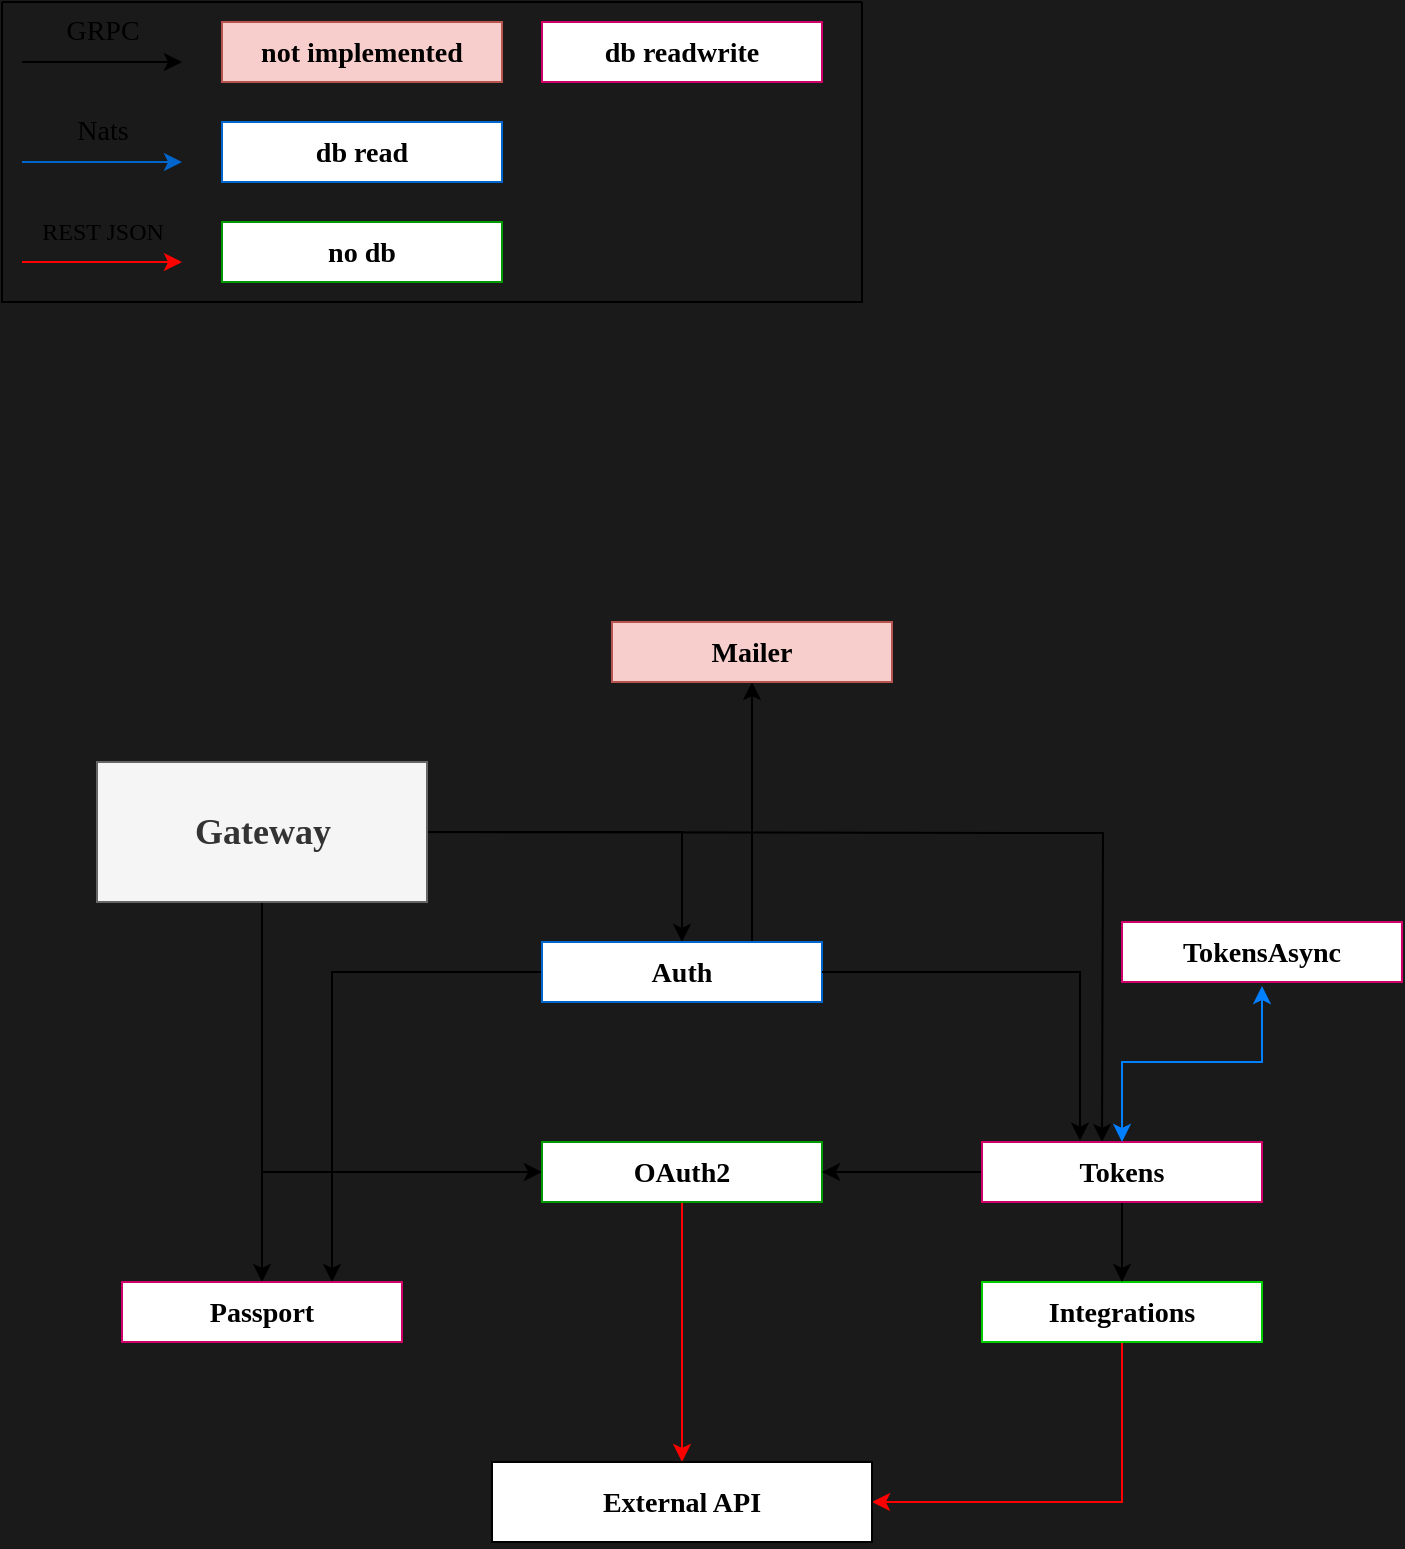 <mxfile version="20.5.3" type="embed"><diagram name="Page-1" id="3UclL5kyzWq9DSIwJwr_"><mxGraphModel dx="689" dy="1683" grid="1" gridSize="10" guides="1" tooltips="1" connect="1" arrows="1" fold="1" page="1" pageScale="1" pageWidth="850" pageHeight="1100" background="#1A1A1A" math="0" shadow="0"><root><mxCell id="0"/><mxCell id="1" parent="0"/><mxCell id="XDPCOqW1gCRxtCuS24-K-14" style="edgeStyle=orthogonalEdgeStyle;rounded=0;orthogonalLoop=1;jettySize=auto;html=1;exitX=1;exitY=0.5;exitDx=0;exitDy=0;" parent="1" source="XDPCOqW1gCRxtCuS24-K-2" target="XDPCOqW1gCRxtCuS24-K-6" edge="1"><mxGeometry relative="1" as="geometry"/></mxCell><mxCell id="XDPCOqW1gCRxtCuS24-K-16" style="edgeStyle=orthogonalEdgeStyle;rounded=0;orthogonalLoop=1;jettySize=auto;html=1;exitX=1;exitY=0.5;exitDx=0;exitDy=0;entryX=0.5;entryY=0;entryDx=0;entryDy=0;" parent="1" edge="1"><mxGeometry relative="1" as="geometry"><mxPoint x="200" y="-115" as="sourcePoint"/><mxPoint x="560" y="40" as="targetPoint"/></mxGeometry></mxCell><mxCell id="XDPCOqW1gCRxtCuS24-K-17" style="edgeStyle=orthogonalEdgeStyle;rounded=0;orthogonalLoop=1;jettySize=auto;html=1;exitX=0.5;exitY=1;exitDx=0;exitDy=0;entryX=0;entryY=0.5;entryDx=0;entryDy=0;" parent="1" source="XDPCOqW1gCRxtCuS24-K-2" target="XDPCOqW1gCRxtCuS24-K-5" edge="1"><mxGeometry relative="1" as="geometry"/></mxCell><mxCell id="XDPCOqW1gCRxtCuS24-K-19" style="edgeStyle=orthogonalEdgeStyle;rounded=0;orthogonalLoop=1;jettySize=auto;html=1;exitX=0.5;exitY=1;exitDx=0;exitDy=0;entryX=0.5;entryY=0;entryDx=0;entryDy=0;" parent="1" source="XDPCOqW1gCRxtCuS24-K-2" target="XDPCOqW1gCRxtCuS24-K-10" edge="1"><mxGeometry relative="1" as="geometry"/></mxCell><mxCell id="XDPCOqW1gCRxtCuS24-K-2" value="&lt;h3 style=&quot;font-size: 18px;&quot;&gt;&lt;font face=&quot;Comic Sans MS&quot; style=&quot;font-size: 18px;&quot;&gt;Gateway&lt;/font&gt;&lt;/h3&gt;" style="rounded=0;whiteSpace=wrap;html=1;fontSize=18;fillColor=#f5f5f5;strokeColor=#666666;fontColor=#333333;" parent="1" vertex="1"><mxGeometry x="57.5" y="-150" width="165" height="70" as="geometry"/></mxCell><mxCell id="XDPCOqW1gCRxtCuS24-K-32" style="edgeStyle=orthogonalEdgeStyle;rounded=0;orthogonalLoop=1;jettySize=auto;html=1;exitX=0.5;exitY=1;exitDx=0;exitDy=0;entryX=1;entryY=0.5;entryDx=0;entryDy=0;strokeColor=#FF0000;" parent="1" source="XDPCOqW1gCRxtCuS24-K-4" target="XDPCOqW1gCRxtCuS24-K-30" edge="1"><mxGeometry relative="1" as="geometry"/></mxCell><mxCell id="XDPCOqW1gCRxtCuS24-K-4" value="&lt;h3&gt;&lt;font face=&quot;Comic Sans MS&quot;&gt;Integrations&lt;/font&gt;&lt;/h3&gt;" style="rounded=0;whiteSpace=wrap;html=1;strokeColor=#00CC00;" parent="1" vertex="1"><mxGeometry x="500" y="110" width="140" height="30" as="geometry"/></mxCell><mxCell id="XDPCOqW1gCRxtCuS24-K-31" style="edgeStyle=orthogonalEdgeStyle;rounded=0;orthogonalLoop=1;jettySize=auto;html=1;exitX=0.5;exitY=1;exitDx=0;exitDy=0;strokeColor=#FF0000;" parent="1" source="XDPCOqW1gCRxtCuS24-K-5" target="XDPCOqW1gCRxtCuS24-K-30" edge="1"><mxGeometry relative="1" as="geometry"/></mxCell><mxCell id="XDPCOqW1gCRxtCuS24-K-5" value="&lt;h3&gt;&lt;font face=&quot;Comic Sans MS&quot;&gt;OAuth2&lt;/font&gt;&lt;/h3&gt;" style="rounded=0;whiteSpace=wrap;html=1;gradientColor=none;strokeColor=#009900;" parent="1" vertex="1"><mxGeometry x="280" y="40" width="140" height="30" as="geometry"/></mxCell><mxCell id="XDPCOqW1gCRxtCuS24-K-25" style="edgeStyle=orthogonalEdgeStyle;rounded=0;orthogonalLoop=1;jettySize=auto;html=1;exitX=0;exitY=0.5;exitDx=0;exitDy=0;entryX=0.75;entryY=0;entryDx=0;entryDy=0;" parent="1" source="XDPCOqW1gCRxtCuS24-K-6" target="XDPCOqW1gCRxtCuS24-K-10" edge="1"><mxGeometry relative="1" as="geometry"/></mxCell><mxCell id="XDPCOqW1gCRxtCuS24-K-29" style="edgeStyle=orthogonalEdgeStyle;rounded=0;orthogonalLoop=1;jettySize=auto;html=1;exitX=0.75;exitY=0;exitDx=0;exitDy=0;" parent="1" source="XDPCOqW1gCRxtCuS24-K-6" target="XDPCOqW1gCRxtCuS24-K-27" edge="1"><mxGeometry relative="1" as="geometry"/></mxCell><mxCell id="XDPCOqW1gCRxtCuS24-K-6" value="&lt;h3&gt;&lt;font face=&quot;Comic Sans MS&quot;&gt;Auth&lt;/font&gt;&lt;/h3&gt;" style="rounded=0;whiteSpace=wrap;html=1;gradientColor=none;strokeColor=#0066CC;" parent="1" vertex="1"><mxGeometry x="280" y="-60" width="140" height="30" as="geometry"/></mxCell><mxCell id="XDPCOqW1gCRxtCuS24-K-12" style="edgeStyle=orthogonalEdgeStyle;rounded=0;orthogonalLoop=1;jettySize=auto;html=1;exitX=0;exitY=0.5;exitDx=0;exitDy=0;" parent="1" source="XDPCOqW1gCRxtCuS24-K-7" target="XDPCOqW1gCRxtCuS24-K-5" edge="1"><mxGeometry relative="1" as="geometry"/></mxCell><mxCell id="XDPCOqW1gCRxtCuS24-K-13" style="edgeStyle=orthogonalEdgeStyle;rounded=0;orthogonalLoop=1;jettySize=auto;html=1;exitX=0.5;exitY=1;exitDx=0;exitDy=0;entryX=0.5;entryY=0;entryDx=0;entryDy=0;" parent="1" source="XDPCOqW1gCRxtCuS24-K-7" target="XDPCOqW1gCRxtCuS24-K-4" edge="1"><mxGeometry relative="1" as="geometry"/></mxCell><mxCell id="XDPCOqW1gCRxtCuS24-K-7" value="&lt;h3&gt;&lt;font face=&quot;Comic Sans MS&quot;&gt;Tokens&lt;/font&gt;&lt;/h3&gt;" style="rounded=0;whiteSpace=wrap;html=1;strokeColor=#CC0066;" parent="1" vertex="1"><mxGeometry x="500" y="40" width="140" height="30" as="geometry"/></mxCell><mxCell id="XDPCOqW1gCRxtCuS24-K-11" style="edgeStyle=orthogonalEdgeStyle;rounded=0;orthogonalLoop=1;jettySize=auto;html=1;exitX=0.5;exitY=1;exitDx=0;exitDy=0;entryX=0.5;entryY=0;entryDx=0;entryDy=0;startArrow=classic;startFill=1;strokeColor=#007FFF;" parent="1" source="XDPCOqW1gCRxtCuS24-K-8" target="XDPCOqW1gCRxtCuS24-K-7" edge="1"><mxGeometry relative="1" as="geometry"/></mxCell><mxCell id="XDPCOqW1gCRxtCuS24-K-8" value="&lt;h3&gt;&lt;font face=&quot;Comic Sans MS&quot;&gt;TokensAsync&lt;/font&gt;&lt;/h3&gt;" style="rounded=0;whiteSpace=wrap;html=1;perimeterSpacing=2;strokeColor=#CC0066;" parent="1" vertex="1"><mxGeometry x="570" y="-70" width="140" height="30" as="geometry"/></mxCell><mxCell id="XDPCOqW1gCRxtCuS24-K-10" value="&lt;h3&gt;&lt;font face=&quot;Comic Sans MS&quot;&gt;Passport&lt;/font&gt;&lt;/h3&gt;" style="rounded=0;whiteSpace=wrap;html=1;strokeColor=#CC0066;" parent="1" vertex="1"><mxGeometry x="70" y="110" width="140" height="30" as="geometry"/></mxCell><mxCell id="XDPCOqW1gCRxtCuS24-K-24" style="edgeStyle=orthogonalEdgeStyle;rounded=0;orthogonalLoop=1;jettySize=auto;html=1;exitX=1;exitY=0.5;exitDx=0;exitDy=0;entryX=0.35;entryY=-0.022;entryDx=0;entryDy=0;entryPerimeter=0;" parent="1" source="XDPCOqW1gCRxtCuS24-K-6" target="XDPCOqW1gCRxtCuS24-K-7" edge="1"><mxGeometry relative="1" as="geometry"/></mxCell><mxCell id="XDPCOqW1gCRxtCuS24-K-27" value="&lt;h3&gt;&lt;font face=&quot;Comic Sans MS&quot;&gt;Mailer&lt;/font&gt;&lt;/h3&gt;" style="rounded=0;whiteSpace=wrap;html=1;fillColor=#f8cecc;strokeColor=#b85450;" parent="1" vertex="1"><mxGeometry x="315" y="-220" width="140" height="30" as="geometry"/></mxCell><mxCell id="XDPCOqW1gCRxtCuS24-K-30" value="&lt;h3&gt;&lt;font face=&quot;Comic Sans MS&quot;&gt;External API&lt;/font&gt;&lt;/h3&gt;" style="rounded=0;whiteSpace=wrap;html=1;" parent="1" vertex="1"><mxGeometry x="255" y="200" width="190" height="40" as="geometry"/></mxCell><mxCell id="XDPCOqW1gCRxtCuS24-K-39" value="" style="swimlane;startSize=0;" parent="1" vertex="1"><mxGeometry x="10" y="-530" width="430" height="150" as="geometry"/></mxCell><mxCell id="XDPCOqW1gCRxtCuS24-K-37" value="&lt;font style=&quot;font-size: 14px;&quot; face=&quot;Comic Sans MS&quot;&gt;GRPC&lt;/font&gt;" style="text;html=1;align=center;verticalAlign=middle;resizable=0;points=[];autosize=1;strokeColor=none;fillColor=none;" parent="XDPCOqW1gCRxtCuS24-K-39" vertex="1"><mxGeometry x="20" width="60" height="30" as="geometry"/></mxCell><mxCell id="XDPCOqW1gCRxtCuS24-K-33" value="" style="endArrow=classic;html=1;rounded=0;" parent="XDPCOqW1gCRxtCuS24-K-39" edge="1"><mxGeometry width="50" height="50" relative="1" as="geometry"><mxPoint x="10" y="30" as="sourcePoint"/><mxPoint x="90" y="30" as="targetPoint"/></mxGeometry></mxCell><mxCell id="XDPCOqW1gCRxtCuS24-K-41" value="&lt;font style=&quot;font-size: 14px;&quot; face=&quot;Comic Sans MS&quot;&gt;Nats&lt;/font&gt;" style="text;html=1;align=center;verticalAlign=middle;resizable=0;points=[];autosize=1;strokeColor=none;fillColor=none;" parent="XDPCOqW1gCRxtCuS24-K-39" vertex="1"><mxGeometry x="20" y="50" width="60" height="30" as="geometry"/></mxCell><mxCell id="XDPCOqW1gCRxtCuS24-K-42" value="" style="endArrow=classic;html=1;rounded=0;fillColor=#dae8fc;strokeColor=#0066CC;" parent="XDPCOqW1gCRxtCuS24-K-39" edge="1"><mxGeometry width="50" height="50" relative="1" as="geometry"><mxPoint x="10" y="80" as="sourcePoint"/><mxPoint x="90" y="80" as="targetPoint"/></mxGeometry></mxCell><mxCell id="XDPCOqW1gCRxtCuS24-K-43" value="&lt;font style=&quot;font-size: 12px;&quot; face=&quot;Comic Sans MS&quot;&gt;REST JSON&lt;/font&gt;" style="text;html=1;align=center;verticalAlign=middle;resizable=0;points=[];autosize=1;strokeColor=none;fillColor=none;" parent="XDPCOqW1gCRxtCuS24-K-39" vertex="1"><mxGeometry x="5" y="100" width="90" height="30" as="geometry"/></mxCell><mxCell id="XDPCOqW1gCRxtCuS24-K-44" value="" style="endArrow=classic;html=1;rounded=0;strokeColor=#FF0000;" parent="XDPCOqW1gCRxtCuS24-K-39" edge="1"><mxGeometry width="50" height="50" relative="1" as="geometry"><mxPoint x="10" y="130" as="sourcePoint"/><mxPoint x="90" y="130" as="targetPoint"/></mxGeometry></mxCell><mxCell id="XDPCOqW1gCRxtCuS24-K-47" value="&lt;h3&gt;&lt;font face=&quot;Comic Sans MS&quot;&gt;not implemented&lt;/font&gt;&lt;/h3&gt;" style="rounded=0;whiteSpace=wrap;html=1;fillColor=#f8cecc;strokeColor=#b85450;" parent="XDPCOqW1gCRxtCuS24-K-39" vertex="1"><mxGeometry x="110" y="10" width="140" height="30" as="geometry"/></mxCell><mxCell id="XDPCOqW1gCRxtCuS24-K-48" value="&lt;h3&gt;&lt;font face=&quot;Comic Sans MS&quot;&gt;db read&lt;/font&gt;&lt;/h3&gt;" style="rounded=0;whiteSpace=wrap;html=1;gradientColor=none;strokeColor=#0066CC;" parent="XDPCOqW1gCRxtCuS24-K-39" vertex="1"><mxGeometry x="110" y="60" width="140" height="30" as="geometry"/></mxCell><mxCell id="XDPCOqW1gCRxtCuS24-K-49" value="&lt;h3&gt;&lt;font face=&quot;Comic Sans MS&quot;&gt;no db&lt;/font&gt;&lt;/h3&gt;" style="rounded=0;whiteSpace=wrap;html=1;gradientColor=none;strokeColor=#009900;" parent="XDPCOqW1gCRxtCuS24-K-39" vertex="1"><mxGeometry x="110" y="110" width="140" height="30" as="geometry"/></mxCell><mxCell id="XDPCOqW1gCRxtCuS24-K-50" value="&lt;h3&gt;&lt;font face=&quot;Comic Sans MS&quot;&gt;db readwrite&lt;/font&gt;&lt;/h3&gt;" style="rounded=0;whiteSpace=wrap;html=1;perimeterSpacing=2;strokeColor=#CC0066;" parent="XDPCOqW1gCRxtCuS24-K-39" vertex="1"><mxGeometry x="270" y="10" width="140" height="30" as="geometry"/></mxCell></root></mxGraphModel></diagram></mxfile>